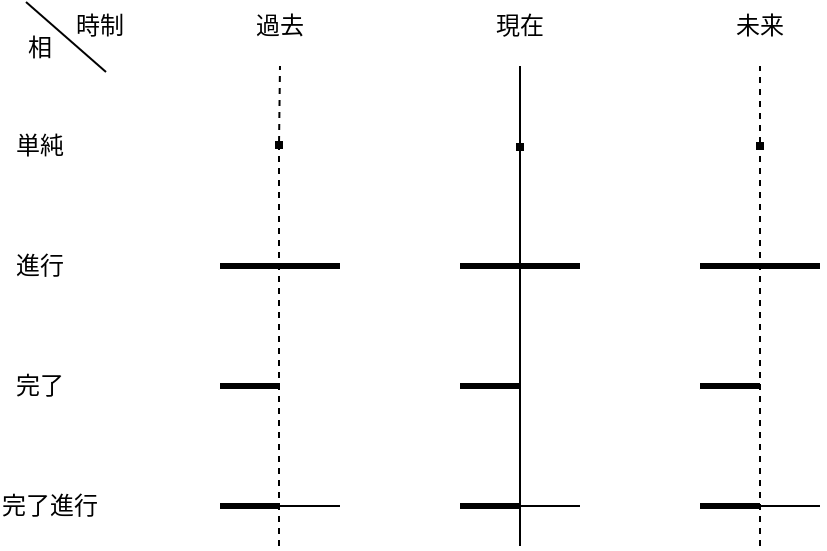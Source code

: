 <mxfile version="10.6.7" type="github"><diagram id="ThGt8C3o17j_qCWPo1x7" name="ページ1"><mxGraphModel dx="798" dy="473" grid="1" gridSize="10" guides="1" tooltips="1" connect="1" arrows="1" fold="1" page="1" pageScale="1" pageWidth="827" pageHeight="1169" math="0" shadow="0"><root><mxCell id="0"/><mxCell id="1" parent="0"/><mxCell id="aoJdG3C9eOQwd21MFkwk-5" value="過去" style="text;html=1;strokeColor=none;fillColor=none;align=center;verticalAlign=middle;whiteSpace=wrap;rounded=0;" vertex="1" parent="1"><mxGeometry x="260" y="90" width="40" height="20" as="geometry"/></mxCell><mxCell id="aoJdG3C9eOQwd21MFkwk-6" value="現在" style="text;html=1;strokeColor=none;fillColor=none;align=center;verticalAlign=middle;whiteSpace=wrap;rounded=0;" vertex="1" parent="1"><mxGeometry x="380" y="90" width="40" height="20" as="geometry"/></mxCell><mxCell id="aoJdG3C9eOQwd21MFkwk-7" value="未来" style="text;html=1;strokeColor=none;fillColor=none;align=center;verticalAlign=middle;whiteSpace=wrap;rounded=0;" vertex="1" parent="1"><mxGeometry x="500" y="90" width="40" height="20" as="geometry"/></mxCell><mxCell id="aoJdG3C9eOQwd21MFkwk-8" value="単純" style="text;html=1;strokeColor=none;fillColor=none;align=center;verticalAlign=middle;whiteSpace=wrap;rounded=0;" vertex="1" parent="1"><mxGeometry x="140" y="150" width="40" height="20" as="geometry"/></mxCell><mxCell id="aoJdG3C9eOQwd21MFkwk-9" value="進行" style="text;html=1;strokeColor=none;fillColor=none;align=center;verticalAlign=middle;whiteSpace=wrap;rounded=0;" vertex="1" parent="1"><mxGeometry x="140" y="210" width="40" height="20" as="geometry"/></mxCell><mxCell id="aoJdG3C9eOQwd21MFkwk-10" value="完了" style="text;html=1;strokeColor=none;fillColor=none;align=center;verticalAlign=middle;whiteSpace=wrap;rounded=0;" vertex="1" parent="1"><mxGeometry x="140" y="270" width="40" height="20" as="geometry"/></mxCell><mxCell id="aoJdG3C9eOQwd21MFkwk-11" value="完了進行" style="text;html=1;strokeColor=none;fillColor=none;align=center;verticalAlign=middle;whiteSpace=wrap;rounded=0;" vertex="1" parent="1"><mxGeometry x="140" y="330" width="50" height="20" as="geometry"/></mxCell><mxCell id="aoJdG3C9eOQwd21MFkwk-18" value="" style="endArrow=none;dashed=1;html=1;" edge="1" parent="1" source="aoJdG3C9eOQwd21MFkwk-37"><mxGeometry width="50" height="50" relative="1" as="geometry"><mxPoint x="279.5" y="360" as="sourcePoint"/><mxPoint x="280" y="120" as="targetPoint"/></mxGeometry></mxCell><mxCell id="aoJdG3C9eOQwd21MFkwk-20" value="" style="endArrow=none;html=1;" edge="1" parent="1" source="aoJdG3C9eOQwd21MFkwk-40"><mxGeometry width="50" height="50" relative="1" as="geometry"><mxPoint x="400" y="360" as="sourcePoint"/><mxPoint x="400" y="120" as="targetPoint"/></mxGeometry></mxCell><mxCell id="aoJdG3C9eOQwd21MFkwk-22" value="" style="endArrow=none;dashed=1;html=1;" edge="1" parent="1" source="aoJdG3C9eOQwd21MFkwk-42"><mxGeometry width="50" height="50" relative="1" as="geometry"><mxPoint x="520" y="360" as="sourcePoint"/><mxPoint x="520" y="120" as="targetPoint"/></mxGeometry></mxCell><mxCell id="aoJdG3C9eOQwd21MFkwk-23" value="" style="endArrow=none;html=1;strokeWidth=3;" edge="1" parent="1"><mxGeometry width="50" height="50" relative="1" as="geometry"><mxPoint x="250" y="220" as="sourcePoint"/><mxPoint x="310" y="220" as="targetPoint"/></mxGeometry></mxCell><mxCell id="aoJdG3C9eOQwd21MFkwk-24" value="" style="endArrow=none;html=1;strokeWidth=3;" edge="1" parent="1"><mxGeometry width="50" height="50" relative="1" as="geometry"><mxPoint x="370" y="220" as="sourcePoint"/><mxPoint x="430" y="220" as="targetPoint"/></mxGeometry></mxCell><mxCell id="aoJdG3C9eOQwd21MFkwk-25" value="" style="endArrow=none;html=1;strokeWidth=3;" edge="1" parent="1"><mxGeometry width="50" height="50" relative="1" as="geometry"><mxPoint x="490" y="220" as="sourcePoint"/><mxPoint x="550" y="220" as="targetPoint"/></mxGeometry></mxCell><mxCell id="aoJdG3C9eOQwd21MFkwk-26" value="" style="endArrow=none;html=1;strokeWidth=3;" edge="1" parent="1"><mxGeometry width="50" height="50" relative="1" as="geometry"><mxPoint x="250" y="280" as="sourcePoint"/><mxPoint x="280" y="280" as="targetPoint"/></mxGeometry></mxCell><mxCell id="aoJdG3C9eOQwd21MFkwk-27" value="" style="endArrow=none;html=1;strokeWidth=3;" edge="1" parent="1"><mxGeometry width="50" height="50" relative="1" as="geometry"><mxPoint x="370" y="280" as="sourcePoint"/><mxPoint x="400" y="280" as="targetPoint"/></mxGeometry></mxCell><mxCell id="aoJdG3C9eOQwd21MFkwk-28" value="" style="endArrow=none;html=1;strokeWidth=3;" edge="1" parent="1"><mxGeometry width="50" height="50" relative="1" as="geometry"><mxPoint x="490" y="280" as="sourcePoint"/><mxPoint x="520" y="280" as="targetPoint"/></mxGeometry></mxCell><mxCell id="aoJdG3C9eOQwd21MFkwk-29" value="" style="endArrow=none;html=1;strokeWidth=3;" edge="1" parent="1"><mxGeometry width="50" height="50" relative="1" as="geometry"><mxPoint x="250" y="340" as="sourcePoint"/><mxPoint x="280" y="340" as="targetPoint"/></mxGeometry></mxCell><mxCell id="aoJdG3C9eOQwd21MFkwk-30" value="" style="endArrow=none;html=1;strokeWidth=3;" edge="1" parent="1"><mxGeometry width="50" height="50" relative="1" as="geometry"><mxPoint x="370" y="340" as="sourcePoint"/><mxPoint x="400" y="340" as="targetPoint"/></mxGeometry></mxCell><mxCell id="aoJdG3C9eOQwd21MFkwk-31" value="" style="endArrow=none;html=1;strokeWidth=3;" edge="1" parent="1"><mxGeometry width="50" height="50" relative="1" as="geometry"><mxPoint x="490" y="340" as="sourcePoint"/><mxPoint x="520" y="340" as="targetPoint"/></mxGeometry></mxCell><mxCell id="aoJdG3C9eOQwd21MFkwk-32" value="" style="endArrow=none;html=1;strokeWidth=1;" edge="1" parent="1"><mxGeometry width="50" height="50" relative="1" as="geometry"><mxPoint x="280" y="340" as="sourcePoint"/><mxPoint x="310" y="340" as="targetPoint"/></mxGeometry></mxCell><mxCell id="aoJdG3C9eOQwd21MFkwk-33" value="" style="endArrow=none;html=1;strokeWidth=1;" edge="1" parent="1"><mxGeometry width="50" height="50" relative="1" as="geometry"><mxPoint x="400" y="340" as="sourcePoint"/><mxPoint x="430" y="340" as="targetPoint"/></mxGeometry></mxCell><mxCell id="aoJdG3C9eOQwd21MFkwk-34" value="" style="endArrow=none;html=1;strokeWidth=1;" edge="1" parent="1"><mxGeometry width="50" height="50" relative="1" as="geometry"><mxPoint x="520" y="340" as="sourcePoint"/><mxPoint x="550" y="340" as="targetPoint"/></mxGeometry></mxCell><mxCell id="aoJdG3C9eOQwd21MFkwk-37" value="" style="whiteSpace=wrap;html=1;aspect=fixed;strokeWidth=1;fillColor=#000000;" vertex="1" parent="1"><mxGeometry x="278" y="158" width="3" height="3" as="geometry"/></mxCell><mxCell id="aoJdG3C9eOQwd21MFkwk-39" value="" style="endArrow=none;dashed=1;html=1;" edge="1" parent="1" target="aoJdG3C9eOQwd21MFkwk-37"><mxGeometry width="50" height="50" relative="1" as="geometry"><mxPoint x="279.5" y="360" as="sourcePoint"/><mxPoint x="280" y="120" as="targetPoint"/></mxGeometry></mxCell><mxCell id="aoJdG3C9eOQwd21MFkwk-40" value="" style="whiteSpace=wrap;html=1;aspect=fixed;strokeWidth=1;fillColor=#000000;" vertex="1" parent="1"><mxGeometry x="398.5" y="159" width="3" height="3" as="geometry"/></mxCell><mxCell id="aoJdG3C9eOQwd21MFkwk-41" value="" style="endArrow=none;html=1;" edge="1" parent="1" target="aoJdG3C9eOQwd21MFkwk-40"><mxGeometry width="50" height="50" relative="1" as="geometry"><mxPoint x="400" y="360" as="sourcePoint"/><mxPoint x="400" y="120" as="targetPoint"/></mxGeometry></mxCell><mxCell id="aoJdG3C9eOQwd21MFkwk-42" value="" style="whiteSpace=wrap;html=1;aspect=fixed;strokeWidth=1;fillColor=#000000;" vertex="1" parent="1"><mxGeometry x="518.5" y="158.5" width="3" height="3" as="geometry"/></mxCell><mxCell id="aoJdG3C9eOQwd21MFkwk-43" value="" style="endArrow=none;dashed=1;html=1;" edge="1" parent="1" target="aoJdG3C9eOQwd21MFkwk-42"><mxGeometry width="50" height="50" relative="1" as="geometry"><mxPoint x="520" y="360" as="sourcePoint"/><mxPoint x="520" y="120" as="targetPoint"/></mxGeometry></mxCell><mxCell id="aoJdG3C9eOQwd21MFkwk-44" value="" style="endArrow=none;html=1;strokeWidth=1;" edge="1" parent="1"><mxGeometry width="50" height="50" relative="1" as="geometry"><mxPoint x="153" y="88" as="sourcePoint"/><mxPoint x="193" y="123" as="targetPoint"/></mxGeometry></mxCell><mxCell id="aoJdG3C9eOQwd21MFkwk-45" value="時制" style="text;html=1;strokeColor=none;fillColor=none;align=center;verticalAlign=middle;whiteSpace=wrap;rounded=0;" vertex="1" parent="1"><mxGeometry x="170" y="90" width="40" height="20" as="geometry"/></mxCell><mxCell id="aoJdG3C9eOQwd21MFkwk-46" value="相" style="text;html=1;strokeColor=none;fillColor=none;align=center;verticalAlign=middle;whiteSpace=wrap;rounded=0;" vertex="1" parent="1"><mxGeometry x="140" y="101" width="40" height="20" as="geometry"/></mxCell></root></mxGraphModel></diagram></mxfile>